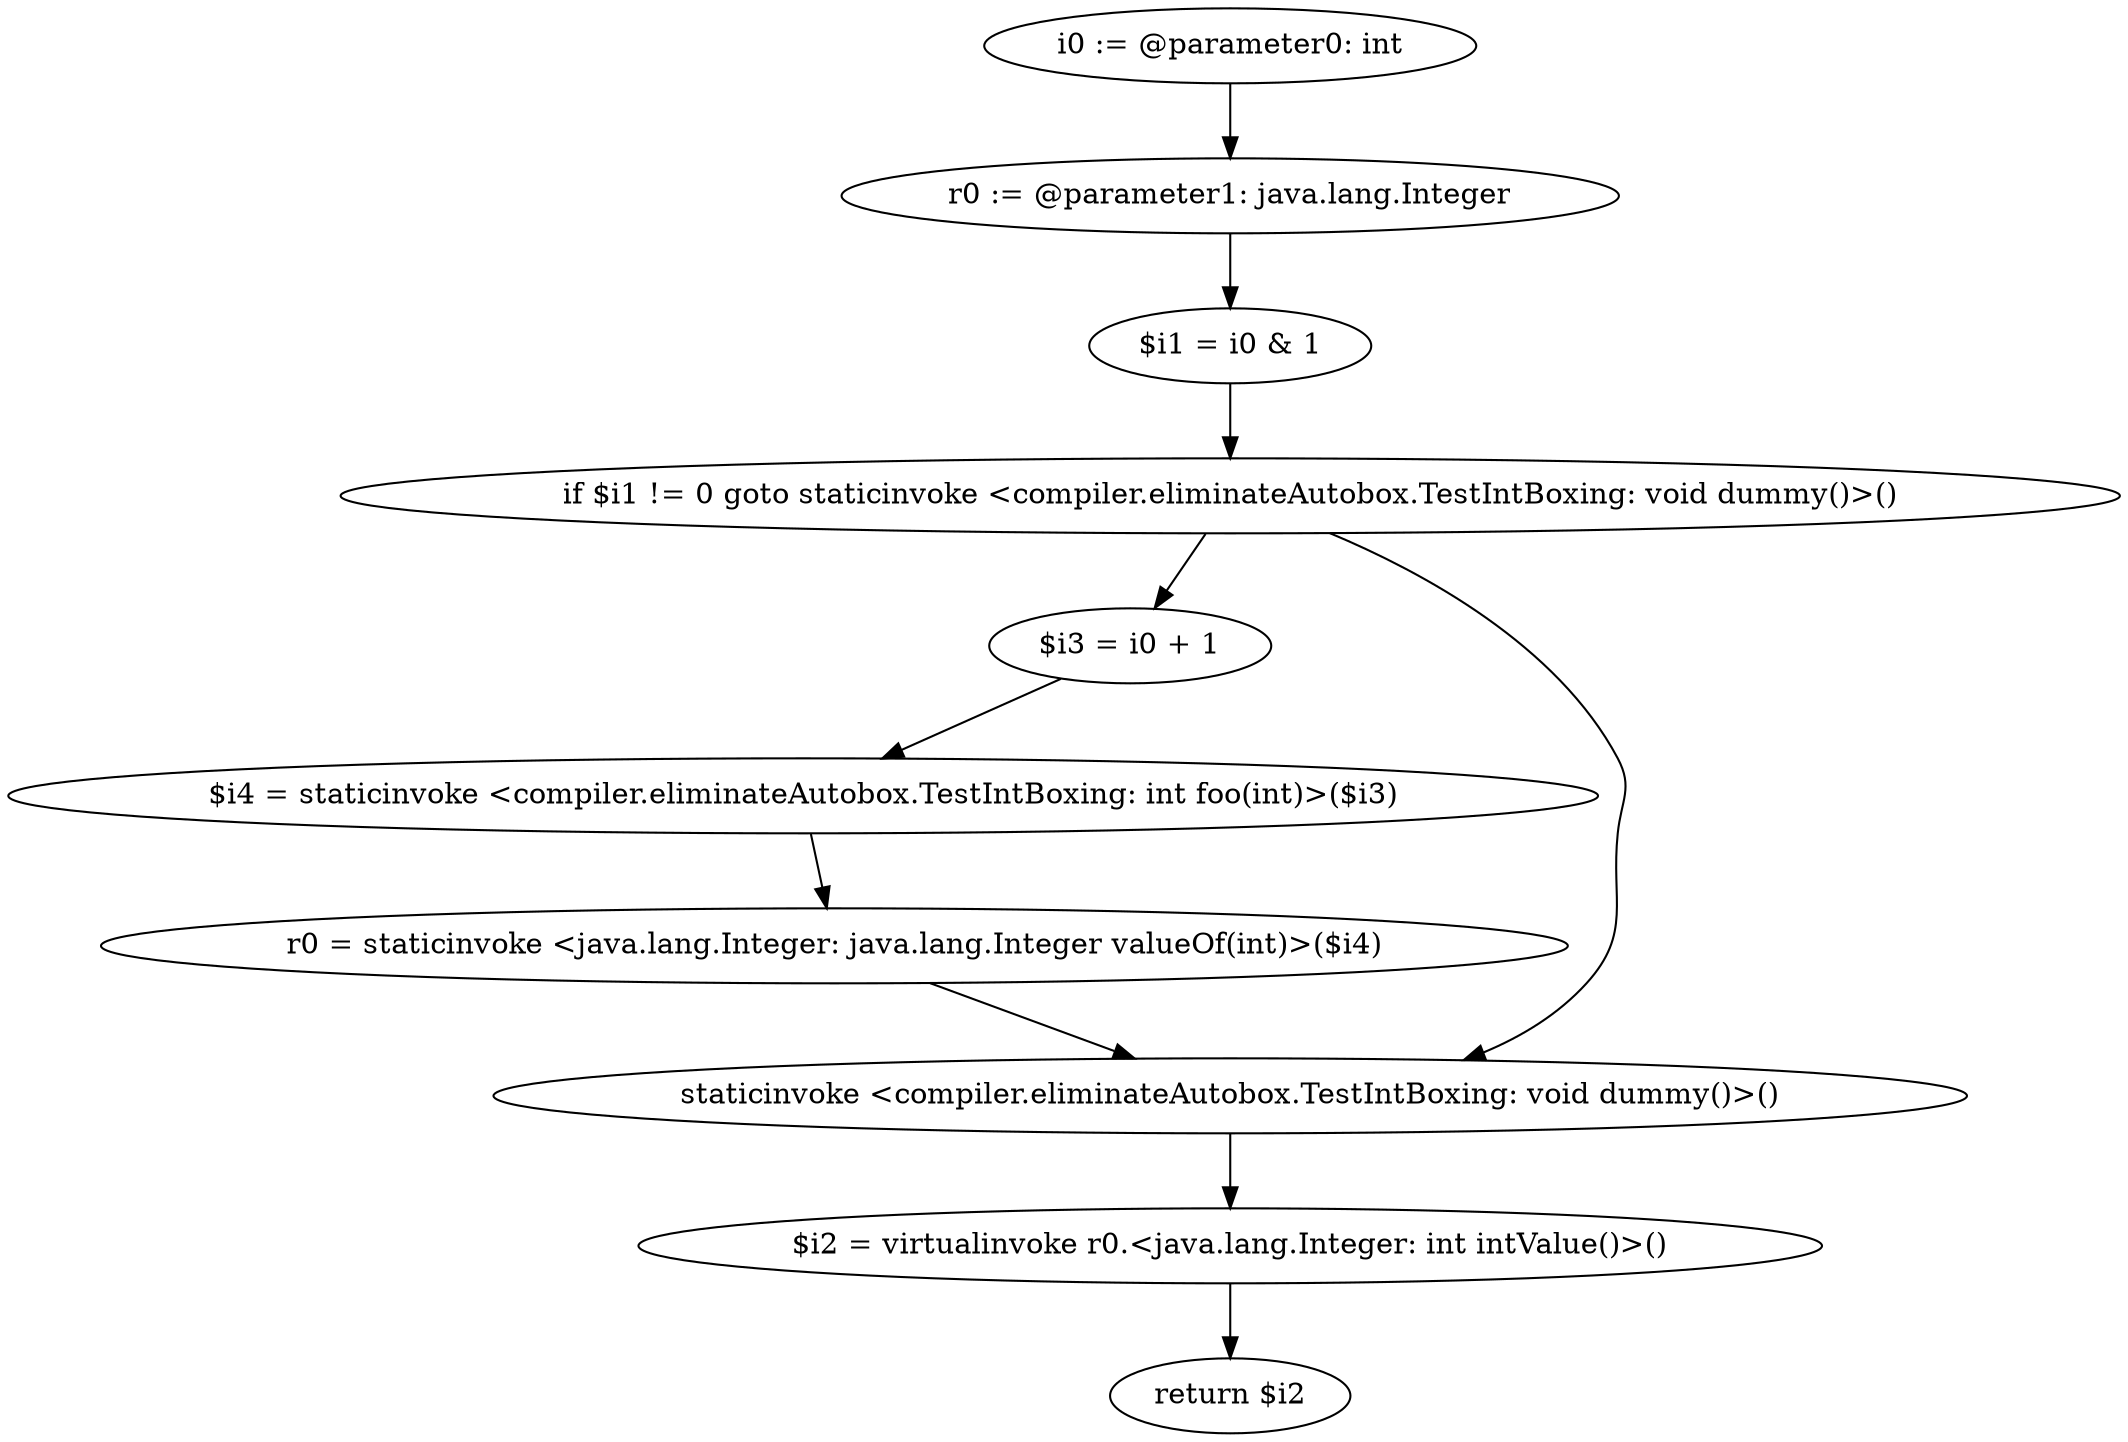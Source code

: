 digraph "unitGraph" {
    "i0 := @parameter0: int"
    "r0 := @parameter1: java.lang.Integer"
    "$i1 = i0 & 1"
    "if $i1 != 0 goto staticinvoke <compiler.eliminateAutobox.TestIntBoxing: void dummy()>()"
    "$i3 = i0 + 1"
    "$i4 = staticinvoke <compiler.eliminateAutobox.TestIntBoxing: int foo(int)>($i3)"
    "r0 = staticinvoke <java.lang.Integer: java.lang.Integer valueOf(int)>($i4)"
    "staticinvoke <compiler.eliminateAutobox.TestIntBoxing: void dummy()>()"
    "$i2 = virtualinvoke r0.<java.lang.Integer: int intValue()>()"
    "return $i2"
    "i0 := @parameter0: int"->"r0 := @parameter1: java.lang.Integer";
    "r0 := @parameter1: java.lang.Integer"->"$i1 = i0 & 1";
    "$i1 = i0 & 1"->"if $i1 != 0 goto staticinvoke <compiler.eliminateAutobox.TestIntBoxing: void dummy()>()";
    "if $i1 != 0 goto staticinvoke <compiler.eliminateAutobox.TestIntBoxing: void dummy()>()"->"$i3 = i0 + 1";
    "if $i1 != 0 goto staticinvoke <compiler.eliminateAutobox.TestIntBoxing: void dummy()>()"->"staticinvoke <compiler.eliminateAutobox.TestIntBoxing: void dummy()>()";
    "$i3 = i0 + 1"->"$i4 = staticinvoke <compiler.eliminateAutobox.TestIntBoxing: int foo(int)>($i3)";
    "$i4 = staticinvoke <compiler.eliminateAutobox.TestIntBoxing: int foo(int)>($i3)"->"r0 = staticinvoke <java.lang.Integer: java.lang.Integer valueOf(int)>($i4)";
    "r0 = staticinvoke <java.lang.Integer: java.lang.Integer valueOf(int)>($i4)"->"staticinvoke <compiler.eliminateAutobox.TestIntBoxing: void dummy()>()";
    "staticinvoke <compiler.eliminateAutobox.TestIntBoxing: void dummy()>()"->"$i2 = virtualinvoke r0.<java.lang.Integer: int intValue()>()";
    "$i2 = virtualinvoke r0.<java.lang.Integer: int intValue()>()"->"return $i2";
}
